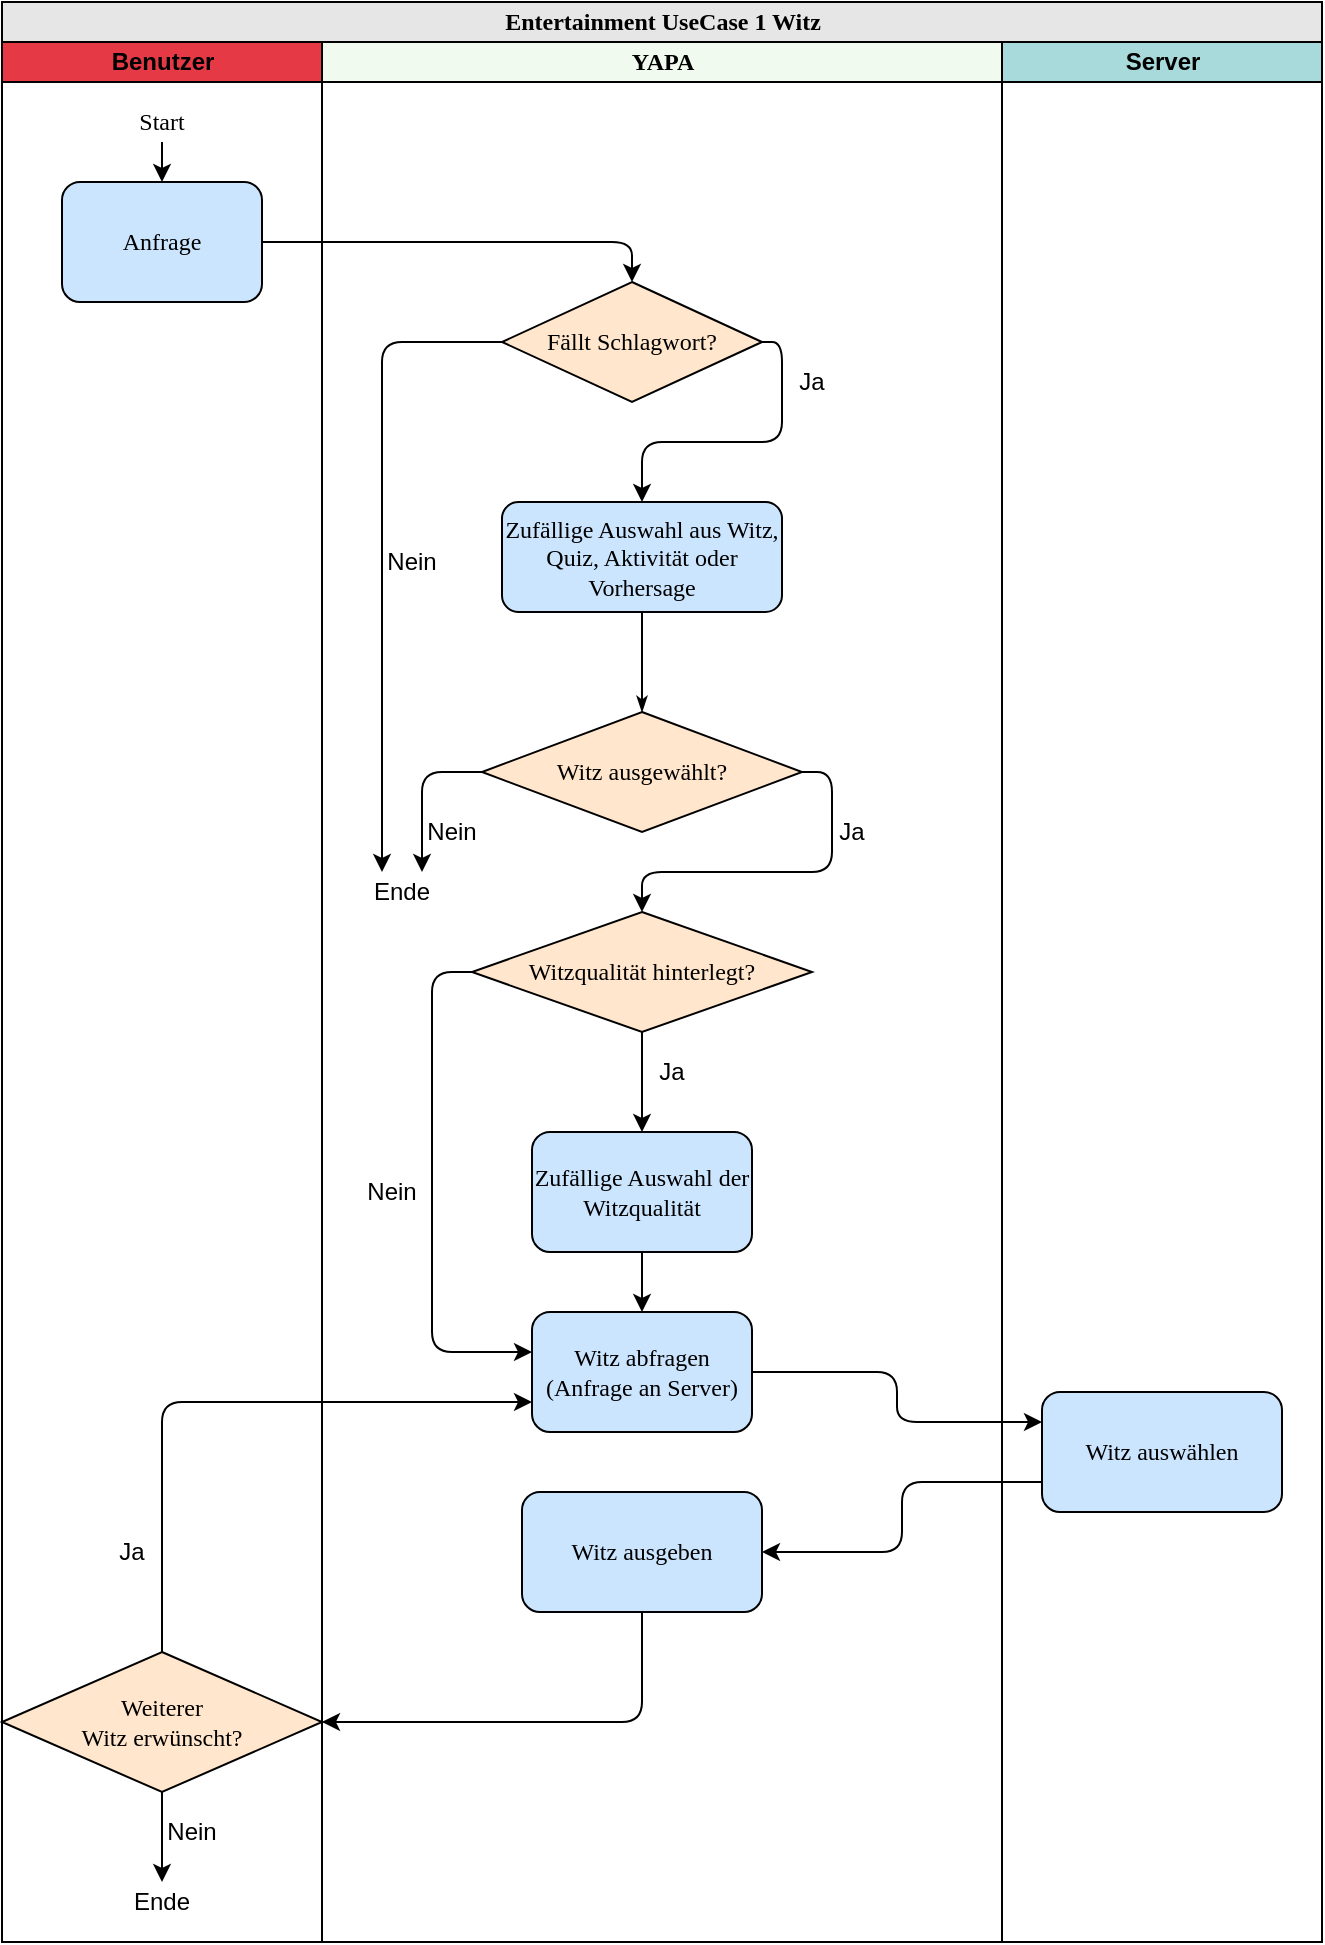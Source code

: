 <mxfile version="14.4.3" type="device"><diagram name="Page-1" id="74e2e168-ea6b-b213-b513-2b3c1d86103e"><mxGraphModel dx="782" dy="766" grid="1" gridSize="10" guides="1" tooltips="1" connect="1" arrows="1" fold="1" page="1" pageScale="1" pageWidth="1100" pageHeight="850" background="#ffffff" math="0" shadow="0"><root><mxCell id="0"/><mxCell id="1" parent="0"/><mxCell id="77e6c97f196da883-1" value="&lt;font style=&quot;font-size: 12px&quot;&gt;Entertainment UseCase 1 Witz&lt;/font&gt;" style="swimlane;html=1;childLayout=stackLayout;startSize=20;rounded=0;shadow=0;labelBackgroundColor=none;strokeWidth=1;fontFamily=Verdana;fontSize=8;align=center;fillColor=#E6E6E6;" parent="1" vertex="1"><mxGeometry x="70" y="40" width="660" height="970" as="geometry"/></mxCell><mxCell id="77e6c97f196da883-2" value="Benutzer" style="swimlane;html=1;startSize=20;fillColor=#E63946;" parent="77e6c97f196da883-1" vertex="1"><mxGeometry y="20" width="160" height="950" as="geometry"/></mxCell><mxCell id="WI2osCLeApIbeh_laeL9-13" style="edgeStyle=orthogonalEdgeStyle;rounded=1;orthogonalLoop=1;jettySize=auto;html=1;fontSize=12;" parent="77e6c97f196da883-2" source="ustGzSRpLZlBGzbSC_7N-3" target="WI2osCLeApIbeh_laeL9-12" edge="1"><mxGeometry relative="1" as="geometry"/></mxCell><mxCell id="ustGzSRpLZlBGzbSC_7N-3" value="&lt;font face=&quot;Verdana&quot;&gt;Start&lt;/font&gt;" style="text;html=1;strokeColor=none;fillColor=none;align=center;verticalAlign=middle;whiteSpace=wrap;rounded=0;" parent="77e6c97f196da883-2" vertex="1"><mxGeometry x="60" y="30" width="40" height="20" as="geometry"/></mxCell><mxCell id="WI2osCLeApIbeh_laeL9-12" value="&lt;font style=&quot;font-size: 12px&quot;&gt;Anfrage&lt;/font&gt;" style="rounded=1;whiteSpace=wrap;html=1;shadow=0;labelBackgroundColor=none;strokeWidth=1;fontFamily=Verdana;fontSize=8;align=center;fillColor=#CCE5FF;" parent="77e6c97f196da883-2" vertex="1"><mxGeometry x="30" y="70" width="100" height="60" as="geometry"/></mxCell><mxCell id="OsjF2hEvEPwa9BJDGb2O-49" value="Ja" style="text;html=1;strokeColor=none;fillColor=none;align=center;verticalAlign=middle;whiteSpace=wrap;rounded=0;fontSize=12;" parent="77e6c97f196da883-2" vertex="1"><mxGeometry x="50" y="745" width="30" height="20" as="geometry"/></mxCell><mxCell id="OsjF2hEvEPwa9BJDGb2O-46" value="Weiterer &lt;br&gt;Witz erwünscht?" style="rhombus;whiteSpace=wrap;html=1;rounded=0;shadow=0;labelBackgroundColor=none;strokeWidth=1;fontFamily=Verdana;fontSize=12;align=center;fillColor=#FFE6CC;" parent="77e6c97f196da883-2" vertex="1"><mxGeometry y="805" width="160" height="70" as="geometry"/></mxCell><mxCell id="OsjF2hEvEPwa9BJDGb2O-52" value="Ende" style="text;html=1;strokeColor=none;fillColor=none;align=center;verticalAlign=middle;whiteSpace=wrap;rounded=0;" parent="77e6c97f196da883-2" vertex="1"><mxGeometry x="60" y="920" width="40" height="20" as="geometry"/></mxCell><mxCell id="OsjF2hEvEPwa9BJDGb2O-51" style="edgeStyle=orthogonalEdgeStyle;rounded=0;orthogonalLoop=1;jettySize=auto;html=1;exitX=0.5;exitY=1;exitDx=0;exitDy=0;fontSize=12;entryX=0.5;entryY=0;entryDx=0;entryDy=0;" parent="77e6c97f196da883-2" source="OsjF2hEvEPwa9BJDGb2O-46" target="OsjF2hEvEPwa9BJDGb2O-52" edge="1"><mxGeometry relative="1" as="geometry"><mxPoint x="80" y="915" as="sourcePoint"/><mxPoint x="80" y="925" as="targetPoint"/></mxGeometry></mxCell><mxCell id="OsjF2hEvEPwa9BJDGb2O-53" value="Nein" style="text;html=1;strokeColor=none;fillColor=none;align=center;verticalAlign=middle;whiteSpace=wrap;rounded=0;fontSize=12;" parent="77e6c97f196da883-2" vertex="1"><mxGeometry x="80" y="885" width="30" height="20" as="geometry"/></mxCell><mxCell id="77e6c97f196da883-3" value="&lt;font face=&quot;Verdana&quot;&gt;YAPA&lt;/font&gt;" style="swimlane;html=1;startSize=20;fillColor=#F1FAEE;" parent="77e6c97f196da883-1" vertex="1"><mxGeometry x="160" y="20" width="340" height="950" as="geometry"/></mxCell><mxCell id="77e6c97f196da883-11" value="&lt;font style=&quot;font-size: 12px&quot;&gt;Zufällige Auswahl aus Witz, Quiz, Aktivität oder Vorhersage&lt;/font&gt;" style="rounded=1;whiteSpace=wrap;html=1;shadow=0;labelBackgroundColor=none;strokeWidth=1;fontFamily=Verdana;fontSize=8;align=center;fillColor=#CCE5FF;" parent="77e6c97f196da883-3" vertex="1"><mxGeometry x="90" y="230" width="140" height="55" as="geometry"/></mxCell><mxCell id="ustGzSRpLZlBGzbSC_7N-23" style="edgeStyle=orthogonalEdgeStyle;rounded=1;orthogonalLoop=1;jettySize=auto;html=1;exitX=0;exitY=0.5;exitDx=0;exitDy=0;entryX=0.75;entryY=0;entryDx=0;entryDy=0;" parent="77e6c97f196da883-3" source="77e6c97f196da883-13" target="OsjF2hEvEPwa9BJDGb2O-45" edge="1"><mxGeometry relative="1" as="geometry"><mxPoint x="60" y="415" as="targetPoint"/></mxGeometry></mxCell><mxCell id="ustGzSRpLZlBGzbSC_7N-24" style="edgeStyle=orthogonalEdgeStyle;rounded=1;orthogonalLoop=1;jettySize=auto;html=1;exitX=1;exitY=0.5;exitDx=0;exitDy=0;" parent="77e6c97f196da883-3" source="77e6c97f196da883-13" target="OsjF2hEvEPwa9BJDGb2O-34" edge="1"><mxGeometry relative="1" as="geometry"><mxPoint x="260" y="435" as="targetPoint"/><Array as="points"><mxPoint x="255" y="365"/><mxPoint x="255" y="415"/><mxPoint x="160" y="415"/></Array></mxGeometry></mxCell><mxCell id="77e6c97f196da883-13" value="Witz ausgewählt?" style="rhombus;whiteSpace=wrap;html=1;rounded=0;shadow=0;labelBackgroundColor=none;strokeWidth=1;fontFamily=Verdana;fontSize=12;align=center;fillColor=#FFE6CC;" parent="77e6c97f196da883-3" vertex="1"><mxGeometry x="80" y="335" width="160" height="60" as="geometry"/></mxCell><mxCell id="77e6c97f196da883-27" style="edgeStyle=orthogonalEdgeStyle;rounded=1;html=1;labelBackgroundColor=none;startArrow=none;startFill=0;startSize=5;endArrow=classicThin;endFill=1;endSize=5;jettySize=auto;orthogonalLoop=1;strokeWidth=1;fontFamily=Verdana;fontSize=8;entryX=0.5;entryY=0;entryDx=0;entryDy=0;" parent="77e6c97f196da883-3" source="77e6c97f196da883-11" target="77e6c97f196da883-13" edge="1"><mxGeometry relative="1" as="geometry"><Array as="points"><mxPoint x="160" y="320"/><mxPoint x="160" y="345"/></Array><mxPoint x="-90" y="320" as="targetPoint"/></mxGeometry></mxCell><mxCell id="WI2osCLeApIbeh_laeL9-30" style="edgeStyle=orthogonalEdgeStyle;rounded=1;orthogonalLoop=1;jettySize=auto;html=1;exitX=1;exitY=0.5;exitDx=0;exitDy=0;entryX=0.5;entryY=0;entryDx=0;entryDy=0;fontSize=12;" parent="77e6c97f196da883-3" source="WI2osCLeApIbeh_laeL9-14" target="77e6c97f196da883-11" edge="1"><mxGeometry relative="1" as="geometry"><Array as="points"><mxPoint x="230" y="150"/><mxPoint x="230" y="200"/><mxPoint x="160" y="200"/></Array></mxGeometry></mxCell><mxCell id="WI2osCLeApIbeh_laeL9-32" style="edgeStyle=orthogonalEdgeStyle;rounded=1;orthogonalLoop=1;jettySize=auto;html=1;exitX=0;exitY=0.5;exitDx=0;exitDy=0;entryX=0.25;entryY=0;entryDx=0;entryDy=0;fontSize=12;" parent="77e6c97f196da883-3" source="WI2osCLeApIbeh_laeL9-14" target="OsjF2hEvEPwa9BJDGb2O-45" edge="1"><mxGeometry relative="1" as="geometry"><Array as="points"><mxPoint x="30" y="150"/></Array><mxPoint x="20" y="200" as="targetPoint"/></mxGeometry></mxCell><mxCell id="WI2osCLeApIbeh_laeL9-14" value="Fällt Schlagwort?" style="rhombus;whiteSpace=wrap;html=1;rounded=0;shadow=0;labelBackgroundColor=none;strokeWidth=1;fontFamily=Verdana;fontSize=12;align=center;fillColor=#FFE6CC;" parent="77e6c97f196da883-3" vertex="1"><mxGeometry x="90" y="120" width="130" height="60" as="geometry"/></mxCell><mxCell id="WI2osCLeApIbeh_laeL9-35" value="&lt;div&gt;Nein&lt;/div&gt;" style="text;html=1;strokeColor=none;fillColor=none;align=center;verticalAlign=middle;whiteSpace=wrap;rounded=0;fontSize=12;" parent="77e6c97f196da883-3" vertex="1"><mxGeometry x="30" y="250" width="30" height="20" as="geometry"/></mxCell><mxCell id="WI2osCLeApIbeh_laeL9-37" value="&lt;div&gt;Nein&lt;/div&gt;" style="text;html=1;strokeColor=none;fillColor=none;align=center;verticalAlign=middle;whiteSpace=wrap;rounded=0;fontSize=12;" parent="77e6c97f196da883-3" vertex="1"><mxGeometry x="50" y="385" width="30" height="20" as="geometry"/></mxCell><mxCell id="WI2osCLeApIbeh_laeL9-38" value="Ja" style="text;html=1;strokeColor=none;fillColor=none;align=center;verticalAlign=middle;whiteSpace=wrap;rounded=0;fontSize=12;" parent="77e6c97f196da883-3" vertex="1"><mxGeometry x="230" y="160" width="30" height="20" as="geometry"/></mxCell><mxCell id="WI2osCLeApIbeh_laeL9-39" value="Ja" style="text;html=1;strokeColor=none;fillColor=none;align=center;verticalAlign=middle;whiteSpace=wrap;rounded=0;fontSize=12;" parent="77e6c97f196da883-3" vertex="1"><mxGeometry x="250" y="385" width="30" height="20" as="geometry"/></mxCell><mxCell id="OsjF2hEvEPwa9BJDGb2O-36" style="edgeStyle=orthogonalEdgeStyle;rounded=0;orthogonalLoop=1;jettySize=auto;html=1;exitX=0.5;exitY=1;exitDx=0;exitDy=0;" parent="77e6c97f196da883-3" source="OsjF2hEvEPwa9BJDGb2O-34" target="OsjF2hEvEPwa9BJDGb2O-35" edge="1"><mxGeometry relative="1" as="geometry"/></mxCell><mxCell id="OsjF2hEvEPwa9BJDGb2O-34" value="Witzqualität hinterlegt?" style="rhombus;whiteSpace=wrap;html=1;rounded=0;shadow=0;labelBackgroundColor=none;strokeWidth=1;fontFamily=Verdana;fontSize=12;align=center;fillColor=#FFE6CC;" parent="77e6c97f196da883-3" vertex="1"><mxGeometry x="75" y="435" width="170" height="60" as="geometry"/></mxCell><mxCell id="OsjF2hEvEPwa9BJDGb2O-38" style="edgeStyle=orthogonalEdgeStyle;rounded=0;orthogonalLoop=1;jettySize=auto;html=1;exitX=0.5;exitY=1;exitDx=0;exitDy=0;entryX=0.5;entryY=0;entryDx=0;entryDy=0;" parent="77e6c97f196da883-3" source="OsjF2hEvEPwa9BJDGb2O-35" target="OsjF2hEvEPwa9BJDGb2O-37" edge="1"><mxGeometry relative="1" as="geometry"/></mxCell><mxCell id="OsjF2hEvEPwa9BJDGb2O-35" value="&lt;font style=&quot;font-size: 12px&quot;&gt;Zufällige Auswahl der Witzqualität&lt;/font&gt;" style="rounded=1;whiteSpace=wrap;html=1;shadow=0;labelBackgroundColor=none;strokeWidth=1;fontFamily=Verdana;fontSize=8;align=center;fillColor=#CCE5FF;" parent="77e6c97f196da883-3" vertex="1"><mxGeometry x="105" y="545" width="110" height="60" as="geometry"/></mxCell><mxCell id="OsjF2hEvEPwa9BJDGb2O-37" value="&lt;font style=&quot;font-size: 12px&quot;&gt;Witz abfragen (Anfrage an Server)&lt;/font&gt;" style="rounded=1;whiteSpace=wrap;html=1;shadow=0;labelBackgroundColor=none;strokeWidth=1;fontFamily=Verdana;fontSize=8;align=center;fillColor=#CCE5FF;" parent="77e6c97f196da883-3" vertex="1"><mxGeometry x="105" y="635" width="110" height="60" as="geometry"/></mxCell><mxCell id="OsjF2hEvEPwa9BJDGb2O-39" style="edgeStyle=orthogonalEdgeStyle;rounded=1;orthogonalLoop=1;jettySize=auto;html=1;exitX=0;exitY=0.5;exitDx=0;exitDy=0;" parent="77e6c97f196da883-3" source="OsjF2hEvEPwa9BJDGb2O-34" edge="1"><mxGeometry relative="1" as="geometry"><mxPoint x="90" y="375" as="sourcePoint"/><mxPoint x="105" y="655" as="targetPoint"/><Array as="points"><mxPoint x="55" y="465"/><mxPoint x="55" y="655"/><mxPoint x="105" y="655"/></Array></mxGeometry></mxCell><mxCell id="OsjF2hEvEPwa9BJDGb2O-40" value="&lt;div&gt;Nein&lt;/div&gt;" style="text;html=1;strokeColor=none;fillColor=none;align=center;verticalAlign=middle;whiteSpace=wrap;rounded=0;fontSize=12;" parent="77e6c97f196da883-3" vertex="1"><mxGeometry x="20" y="565" width="30" height="20" as="geometry"/></mxCell><mxCell id="OsjF2hEvEPwa9BJDGb2O-41" value="Ja" style="text;html=1;strokeColor=none;fillColor=none;align=center;verticalAlign=middle;whiteSpace=wrap;rounded=0;fontSize=12;" parent="77e6c97f196da883-3" vertex="1"><mxGeometry x="160" y="505" width="30" height="20" as="geometry"/></mxCell><mxCell id="OsjF2hEvEPwa9BJDGb2O-45" value="Ende" style="text;html=1;strokeColor=none;fillColor=none;align=center;verticalAlign=middle;whiteSpace=wrap;rounded=0;fontSize=12;" parent="77e6c97f196da883-3" vertex="1"><mxGeometry x="20" y="415" width="40" height="20" as="geometry"/></mxCell><mxCell id="OsjF2hEvEPwa9BJDGb2O-47" value="&lt;span style=&quot;font-size: 12px&quot;&gt;Witz ausgeben&lt;/span&gt;" style="rounded=1;whiteSpace=wrap;html=1;shadow=0;labelBackgroundColor=none;strokeWidth=1;fontFamily=Verdana;fontSize=8;align=center;fillColor=#CCE5FF;" parent="77e6c97f196da883-3" vertex="1"><mxGeometry x="100" y="725" width="120" height="60" as="geometry"/></mxCell><mxCell id="OsjF2hEvEPwa9BJDGb2O-43" style="edgeStyle=orthogonalEdgeStyle;rounded=1;orthogonalLoop=1;jettySize=auto;html=1;fontSize=12;exitX=1;exitY=0.5;exitDx=0;exitDy=0;entryX=0;entryY=0.25;entryDx=0;entryDy=0;" parent="77e6c97f196da883-1" source="OsjF2hEvEPwa9BJDGb2O-37" target="OsjF2hEvEPwa9BJDGb2O-42" edge="1"><mxGeometry relative="1" as="geometry"><mxPoint x="480" y="645" as="sourcePoint"/><mxPoint x="600" y="670" as="targetPoint"/></mxGeometry></mxCell><mxCell id="0wAND2mfNlttjjO8zZEY-2" style="edgeStyle=orthogonalEdgeStyle;rounded=1;orthogonalLoop=1;jettySize=auto;html=1;fontSize=12;exitX=0;exitY=0.75;exitDx=0;exitDy=0;" parent="77e6c97f196da883-1" source="OsjF2hEvEPwa9BJDGb2O-42" target="OsjF2hEvEPwa9BJDGb2O-47" edge="1"><mxGeometry relative="1" as="geometry"><mxPoint x="400" y="875" as="sourcePoint"/><mxPoint x="545" y="900" as="targetPoint"/></mxGeometry></mxCell><mxCell id="OsjF2hEvEPwa9BJDGb2O-50" style="edgeStyle=orthogonalEdgeStyle;rounded=1;orthogonalLoop=1;jettySize=auto;html=1;exitX=0.5;exitY=1;exitDx=0;exitDy=0;entryX=1;entryY=0.5;entryDx=0;entryDy=0;fontSize=12;" parent="77e6c97f196da883-1" source="OsjF2hEvEPwa9BJDGb2O-47" target="OsjF2hEvEPwa9BJDGb2O-46" edge="1"><mxGeometry relative="1" as="geometry"><mxPoint x="250" y="705" as="sourcePoint"/><mxPoint x="10" y="765" as="targetPoint"/><Array as="points"><mxPoint x="320" y="860"/></Array></mxGeometry></mxCell><mxCell id="OsjF2hEvEPwa9BJDGb2O-48" style="edgeStyle=orthogonalEdgeStyle;rounded=1;orthogonalLoop=1;jettySize=auto;html=1;fontSize=12;entryX=0;entryY=0.75;entryDx=0;entryDy=0;exitX=0.5;exitY=0;exitDx=0;exitDy=0;" parent="77e6c97f196da883-1" source="OsjF2hEvEPwa9BJDGb2O-46" target="OsjF2hEvEPwa9BJDGb2O-37" edge="1"><mxGeometry relative="1" as="geometry"><mxPoint x="220" y="955" as="sourcePoint"/><mxPoint x="410" y="860" as="targetPoint"/></mxGeometry></mxCell><mxCell id="77e6c97f196da883-4" value="Server" style="swimlane;html=1;startSize=20;fillColor=#A8DADC;" parent="77e6c97f196da883-1" vertex="1"><mxGeometry x="500" y="20" width="160" height="950" as="geometry"/></mxCell><mxCell id="OsjF2hEvEPwa9BJDGb2O-42" value="&lt;font style=&quot;font-size: 12px&quot;&gt;Witz auswählen&lt;br&gt;&lt;/font&gt;" style="rounded=1;whiteSpace=wrap;html=1;shadow=0;labelBackgroundColor=none;strokeWidth=1;fontFamily=Verdana;fontSize=8;align=center;fillColor=#CCE5FF;" parent="77e6c97f196da883-4" vertex="1"><mxGeometry x="20" y="675" width="120" height="60" as="geometry"/></mxCell><mxCell id="WI2osCLeApIbeh_laeL9-18" style="edgeStyle=orthogonalEdgeStyle;rounded=1;orthogonalLoop=1;jettySize=auto;html=1;exitX=1;exitY=0.5;exitDx=0;exitDy=0;entryX=0.5;entryY=0;entryDx=0;entryDy=0;fontSize=12;" parent="77e6c97f196da883-1" source="WI2osCLeApIbeh_laeL9-12" target="WI2osCLeApIbeh_laeL9-14" edge="1"><mxGeometry relative="1" as="geometry"/></mxCell></root></mxGraphModel></diagram></mxfile>